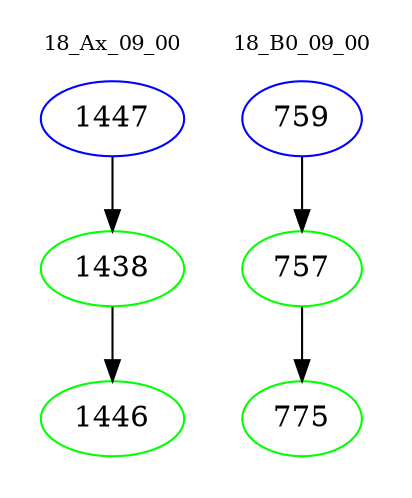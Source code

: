 digraph{
subgraph cluster_0 {
color = white
label = "18_Ax_09_00";
fontsize=10;
T0_1447 [label="1447", color="blue"]
T0_1447 -> T0_1438 [color="black"]
T0_1438 [label="1438", color="green"]
T0_1438 -> T0_1446 [color="black"]
T0_1446 [label="1446", color="green"]
}
subgraph cluster_1 {
color = white
label = "18_B0_09_00";
fontsize=10;
T1_759 [label="759", color="blue"]
T1_759 -> T1_757 [color="black"]
T1_757 [label="757", color="green"]
T1_757 -> T1_775 [color="black"]
T1_775 [label="775", color="green"]
}
}
